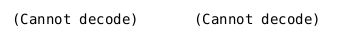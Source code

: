 @startuml

<style>
note {
    linecolor transparent
    backgroundcolor white
}
</style>

note as O
    <img:/home/fitzwilliam/Documents/bachelor/images/physique/O.png>
end note

note as H
    <img:/home/fitzwilliam/Documents/bachelor/images/physique/H.png>
end note

O -[hidden]r-> H

@enduml